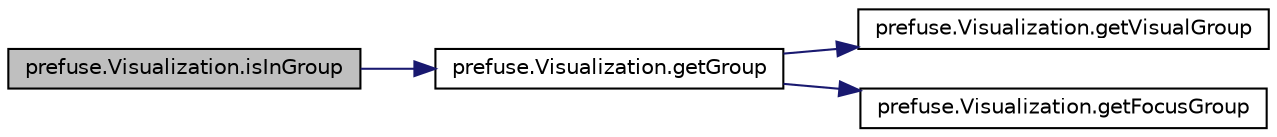 digraph G
{
  edge [fontname="Helvetica",fontsize="10",labelfontname="Helvetica",labelfontsize="10"];
  node [fontname="Helvetica",fontsize="10",shape=record];
  rankdir="LR";
  Node1 [label="prefuse.Visualization.isInGroup",height=0.2,width=0.4,color="black", fillcolor="grey75", style="filled" fontcolor="black"];
  Node1 -> Node2 [color="midnightblue",fontsize="10",style="solid"];
  Node2 [label="prefuse.Visualization.getGroup",height=0.2,width=0.4,color="black", fillcolor="white", style="filled",URL="$classprefuse_1_1_visualization.html#a4248f9de3889ea8a6f42cdcc8f05d1f8"];
  Node2 -> Node3 [color="midnightblue",fontsize="10",style="solid"];
  Node3 [label="prefuse.Visualization.getVisualGroup",height=0.2,width=0.4,color="black", fillcolor="white", style="filled",URL="$classprefuse_1_1_visualization.html#a32987f22992fc2b9969d24411e40dd0f"];
  Node2 -> Node4 [color="midnightblue",fontsize="10",style="solid"];
  Node4 [label="prefuse.Visualization.getFocusGroup",height=0.2,width=0.4,color="black", fillcolor="white", style="filled",URL="$classprefuse_1_1_visualization.html#a82c909613dd736eece079928190f1673"];
}

